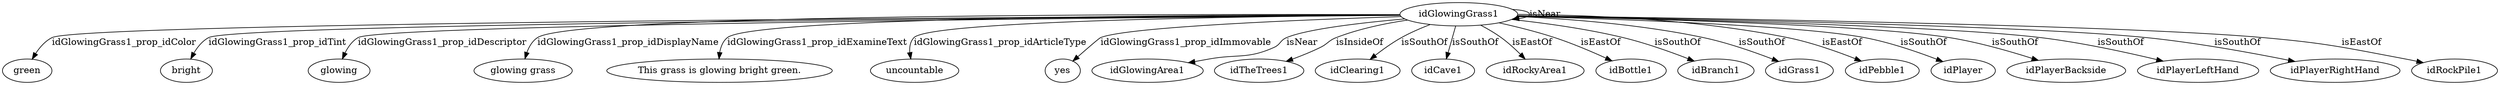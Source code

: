 digraph  {
idGlowingGrass1;
green;
bright;
glowing;
"glowing grass";
"This grass is glowing bright green.";
uncountable;
yes;
idGlowingArea1;
idTheTrees1;
idClearing1;
idCave1;
idRockyArea1;
idBottle1;
idBranch1;
idGrass1;
idPebble1;
idPlayer;
idPlayerBackside;
idPlayerLeftHand;
idPlayerRightHand;
idRockPile1;
idGlowingGrass1 -> green  [label=idGlowingGrass1_prop_idColor];
idGlowingGrass1 -> bright  [label=idGlowingGrass1_prop_idTint];
idGlowingGrass1 -> glowing  [label=idGlowingGrass1_prop_idDescriptor];
idGlowingGrass1 -> "glowing grass"  [label=idGlowingGrass1_prop_idDisplayName];
idGlowingGrass1 -> "This grass is glowing bright green."  [label=idGlowingGrass1_prop_idExamineText];
idGlowingGrass1 -> uncountable  [label=idGlowingGrass1_prop_idArticleType];
idGlowingGrass1 -> yes  [label=idGlowingGrass1_prop_idImmovable];
idGlowingGrass1 -> idGlowingArea1  [label=isNear];
idGlowingGrass1 -> idTheTrees1  [label=isInsideOf];
idGlowingGrass1 -> idGlowingGrass1  [label=isNear];
idGlowingGrass1 -> idClearing1  [label=isSouthOf];
idGlowingGrass1 -> idCave1  [label=isSouthOf];
idGlowingGrass1 -> idRockyArea1  [label=isEastOf];
idGlowingGrass1 -> idBottle1  [label=isEastOf];
idGlowingGrass1 -> idBranch1  [label=isSouthOf];
idGlowingGrass1 -> idGrass1  [label=isSouthOf];
idGlowingGrass1 -> idPebble1  [label=isEastOf];
idGlowingGrass1 -> idPlayer  [label=isSouthOf];
idGlowingGrass1 -> idPlayerBackside  [label=isSouthOf];
idGlowingGrass1 -> idPlayerLeftHand  [label=isSouthOf];
idGlowingGrass1 -> idPlayerRightHand  [label=isSouthOf];
idGlowingGrass1 -> idRockPile1  [label=isEastOf];
}
